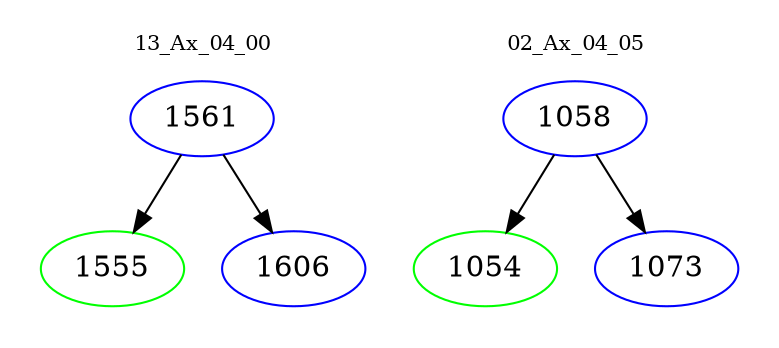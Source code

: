 digraph{
subgraph cluster_0 {
color = white
label = "13_Ax_04_00";
fontsize=10;
T0_1561 [label="1561", color="blue"]
T0_1561 -> T0_1555 [color="black"]
T0_1555 [label="1555", color="green"]
T0_1561 -> T0_1606 [color="black"]
T0_1606 [label="1606", color="blue"]
}
subgraph cluster_1 {
color = white
label = "02_Ax_04_05";
fontsize=10;
T1_1058 [label="1058", color="blue"]
T1_1058 -> T1_1054 [color="black"]
T1_1054 [label="1054", color="green"]
T1_1058 -> T1_1073 [color="black"]
T1_1073 [label="1073", color="blue"]
}
}
